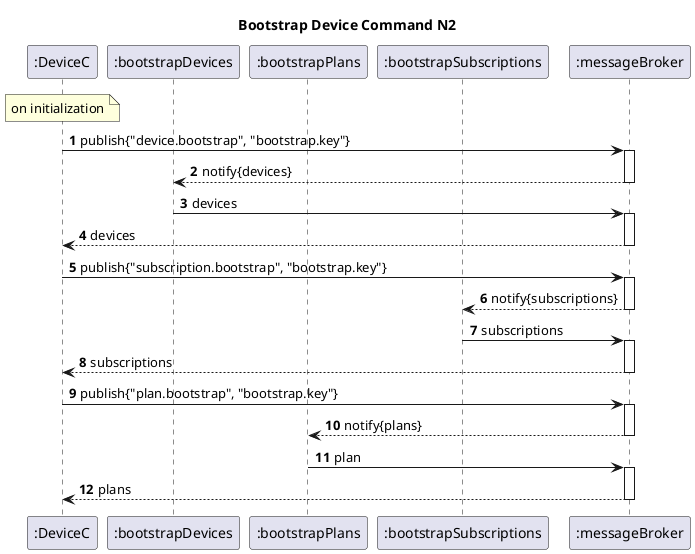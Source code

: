 @startuml
'https://plantuml.com/sequence-diagram

title Bootstrap Device Command N2

autoactivate on
autonumber

participant ":DeviceC" as DeviceC
participant ":bootstrapDevices" as bootD
participant ":bootstrapPlans" as bootP
participant ":bootstrapSubscriptions" as bootS
participant ":messageBroker" as MB

note over DeviceC: on initialization
DeviceC -> MB: publish{"device.bootstrap", "bootstrap.key"}
MB --> bootD: notify{devices}
bootD -> MB: devices
MB--> DeviceC: devices

DeviceC -> MB: publish{"subscription.bootstrap", "bootstrap.key"}
MB --> bootS: notify{subscriptions}
bootS -> MB: subscriptions
MB--> DeviceC: subscriptions

DeviceC -> MB: publish{"plan.bootstrap", "bootstrap.key"}
MB --> bootP: notify{plans}
bootP -> MB: plan
MB--> DeviceC: plans
@enduml